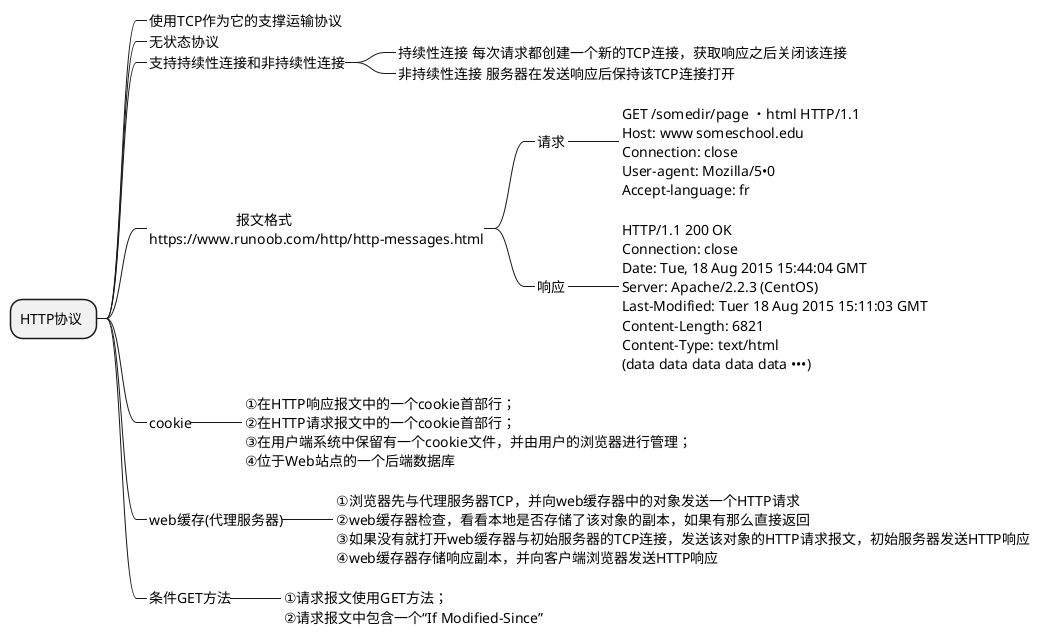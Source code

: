 @startmindmap
* HTTP协议 
**_ 使用TCP作为它的支撑运输协议
**_ 无状态协议
**_ 支持持续性连接和非持续性连接
***_ 持续性连接 每次请求都创建一个新的TCP连接，获取响应之后关闭该连接
***_ 非持续性连接 服务器在发送响应后保持该TCP连接打开
**_: 
                        报文格式
https://www.runoob.com/http/http-messages.html
;

***_ 请求 
****_: 
GET /somedir/page ・html HTTP/1.1    
Host: www someschool.edu
Connection: close
User-agent: Mozilla/5•0
Accept-language: fr;

***_ 响应 
****_: 
HTTP/1.1 200 OK
Connection: close
Date: Tue, 18 Aug 2015 15:44:04 GMT
Server: Apache/2.2.3 (CentOS)
Last-Modified: Tuer 18 Aug 2015 15:11:03 GMT
Content-Length: 6821
Content-Type: text/html
(data data data data data •••);

**_ cookie
***_: 
①在HTTP响应报文中的一个cookie首部行；
②在HTTP请求报文中的一个cookie首部行；
③在用户端系统中保留有一个cookie文件，并由用户的浏览器进行管理；
④位于Web站点的一个后端数据库;

**_ web缓存(代理服务器)
***_: 
①浏览器先与代理服务器TCP，并向web缓存器中的对象发送一个HTTP请求
②web缓存器检查，看看本地是否存储了该对象的副本，如果有那么直接返回
③如果没有就打开web缓存器与初始服务器的TCP连接，发送该对象的HTTP请求报文，初始服务器发送HTTP响应
④web缓存器存储响应副本，并向客户端浏览器发送HTTP响应;

**_ 条件GET方法
***_: 
①请求报文使用GET方法；
②请求报文中包含一个“If Modified-Since”;

@endmindmap